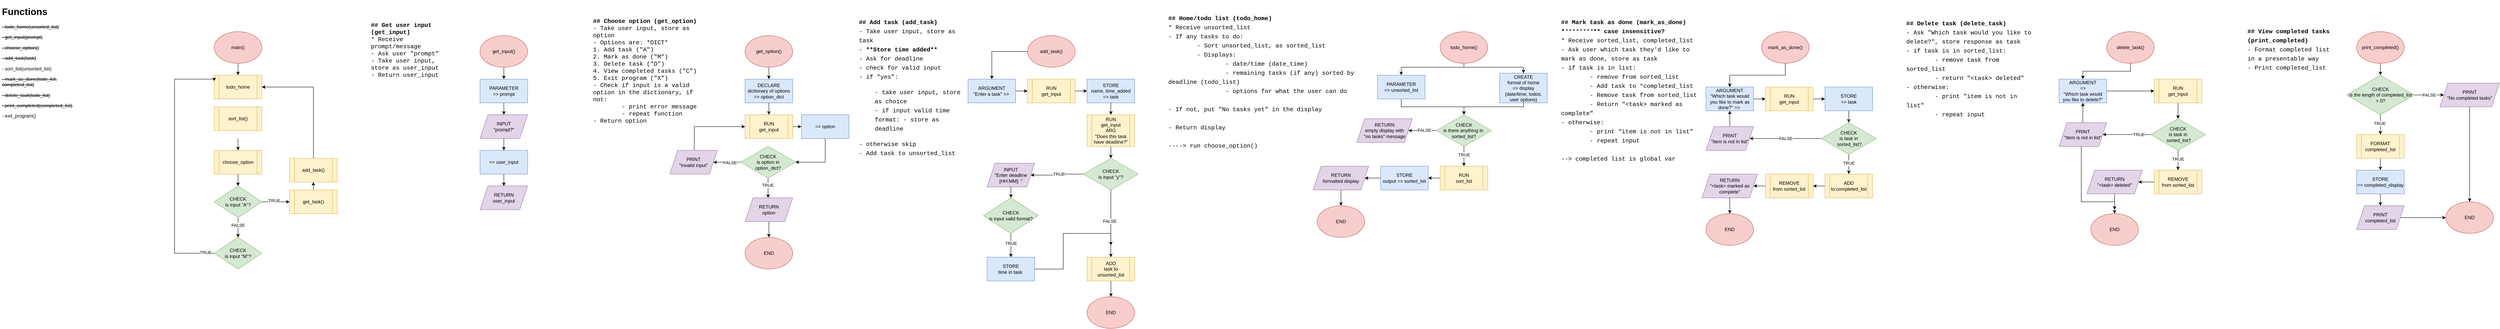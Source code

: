 <mxfile version="19.0.3" type="device"><diagram id="rKh5Dptz9xbxb2ssqwDk" name="Page-1"><mxGraphModel dx="1381" dy="926" grid="1" gridSize="10" guides="1" tooltips="1" connect="1" arrows="1" fold="1" page="1" pageScale="1" pageWidth="827" pageHeight="1169" math="0" shadow="0"><root><mxCell id="0"/><mxCell id="1" parent="0"/><mxCell id="ehe5Sm8vD9EuaE62V5g2-2" value="&lt;h1&gt;Functions&lt;/h1&gt;&lt;p&gt;&lt;strike&gt;- todo_home(unsorted_list)&lt;/strike&gt;&lt;/p&gt;&lt;p&gt;&lt;strike&gt;- get_input(prompt)&lt;/strike&gt;&lt;/p&gt;&lt;p&gt;&lt;strike&gt;- choose_option()&lt;/strike&gt;&lt;/p&gt;&lt;p&gt;&lt;strike&gt;- add_task(task)&lt;/strike&gt;&lt;/p&gt;&lt;p&gt;- sort_list(unsorted_list)&lt;/p&gt;&lt;p&gt;&lt;strike&gt;- mark_as_done(todo_list, completed_list)&lt;/strike&gt;&lt;/p&gt;&lt;p&gt;&lt;strike&gt;- delete_task(todo_list)&lt;/strike&gt;&lt;/p&gt;&lt;p&gt;&lt;strike&gt;- print_completed(completed_list)&lt;/strike&gt;&lt;/p&gt;&lt;p&gt;- exit_program()&lt;/p&gt;&lt;p&gt;&lt;br&gt;&lt;/p&gt;&lt;p&gt;&lt;br&gt;&lt;/p&gt;" style="text;html=1;strokeColor=none;fillColor=none;spacing=5;spacingTop=-20;whiteSpace=wrap;overflow=hidden;rounded=0;" vertex="1" parent="1"><mxGeometry x="190" y="30" width="210" height="370" as="geometry"/></mxCell><mxCell id="ehe5Sm8vD9EuaE62V5g2-5" style="edgeStyle=orthogonalEdgeStyle;rounded=0;orthogonalLoop=1;jettySize=auto;html=1;entryX=0.5;entryY=0;entryDx=0;entryDy=0;" edge="1" parent="1" source="ehe5Sm8vD9EuaE62V5g2-3" target="ehe5Sm8vD9EuaE62V5g2-12"><mxGeometry relative="1" as="geometry"><mxPoint x="790" y="250" as="targetPoint"/></mxGeometry></mxCell><mxCell id="ehe5Sm8vD9EuaE62V5g2-3" value="main()" style="ellipse;whiteSpace=wrap;html=1;fillColor=#f8cecc;strokeColor=#b85450;" vertex="1" parent="1"><mxGeometry x="730" y="100" width="120" height="80" as="geometry"/></mxCell><mxCell id="ehe5Sm8vD9EuaE62V5g2-11" style="edgeStyle=orthogonalEdgeStyle;rounded=0;orthogonalLoop=1;jettySize=auto;html=1;entryX=0.5;entryY=0;entryDx=0;entryDy=0;" edge="1" parent="1" source="ehe5Sm8vD9EuaE62V5g2-6" target="ehe5Sm8vD9EuaE62V5g2-7"><mxGeometry relative="1" as="geometry"/></mxCell><mxCell id="ehe5Sm8vD9EuaE62V5g2-6" value="choose_option" style="shape=process;whiteSpace=wrap;html=1;backgroundOutline=1;fillColor=#fff2cc;strokeColor=#d6b656;" vertex="1" parent="1"><mxGeometry x="730" y="400" width="120" height="60" as="geometry"/></mxCell><mxCell id="ehe5Sm8vD9EuaE62V5g2-16" value="" style="edgeStyle=orthogonalEdgeStyle;rounded=0;orthogonalLoop=1;jettySize=auto;html=1;" edge="1" parent="1" source="ehe5Sm8vD9EuaE62V5g2-7" target="ehe5Sm8vD9EuaE62V5g2-15"><mxGeometry relative="1" as="geometry"/></mxCell><mxCell id="ehe5Sm8vD9EuaE62V5g2-17" value="TRUE" style="edgeLabel;html=1;align=center;verticalAlign=middle;resizable=0;points=[];" vertex="1" connectable="0" parent="ehe5Sm8vD9EuaE62V5g2-16"><mxGeometry x="-0.129" y="3" relative="1" as="geometry"><mxPoint as="offset"/></mxGeometry></mxCell><mxCell id="ehe5Sm8vD9EuaE62V5g2-24" value="" style="edgeStyle=orthogonalEdgeStyle;rounded=0;orthogonalLoop=1;jettySize=auto;html=1;" edge="1" parent="1" source="ehe5Sm8vD9EuaE62V5g2-7" target="ehe5Sm8vD9EuaE62V5g2-23"><mxGeometry relative="1" as="geometry"/></mxCell><mxCell id="ehe5Sm8vD9EuaE62V5g2-25" value="FALSE" style="edgeLabel;html=1;align=center;verticalAlign=middle;resizable=0;points=[];" vertex="1" connectable="0" parent="ehe5Sm8vD9EuaE62V5g2-24"><mxGeometry x="-0.269" y="1" relative="1" as="geometry"><mxPoint x="-1" as="offset"/></mxGeometry></mxCell><mxCell id="ehe5Sm8vD9EuaE62V5g2-7" value="CHECK&lt;br&gt;is input &quot;A&quot;?" style="rhombus;whiteSpace=wrap;html=1;fillColor=#d5e8d4;strokeColor=#82b366;" vertex="1" parent="1"><mxGeometry x="730" y="490" width="120" height="80" as="geometry"/></mxCell><mxCell id="ehe5Sm8vD9EuaE62V5g2-13" style="edgeStyle=orthogonalEdgeStyle;rounded=0;orthogonalLoop=1;jettySize=auto;html=1;entryX=0.5;entryY=0;entryDx=0;entryDy=0;" edge="1" parent="1" target="ehe5Sm8vD9EuaE62V5g2-6"><mxGeometry relative="1" as="geometry"><mxPoint x="790" y="370" as="sourcePoint"/></mxGeometry></mxCell><mxCell id="ehe5Sm8vD9EuaE62V5g2-12" value="todo_home" style="shape=process;whiteSpace=wrap;html=1;backgroundOutline=1;fillColor=#fff2cc;strokeColor=#d6b656;" vertex="1" parent="1"><mxGeometry x="730" y="210" width="120" height="60" as="geometry"/></mxCell><mxCell id="ehe5Sm8vD9EuaE62V5g2-19" value="" style="edgeStyle=orthogonalEdgeStyle;rounded=0;orthogonalLoop=1;jettySize=auto;html=1;" edge="1" parent="1" source="ehe5Sm8vD9EuaE62V5g2-15" target="ehe5Sm8vD9EuaE62V5g2-18"><mxGeometry relative="1" as="geometry"/></mxCell><mxCell id="ehe5Sm8vD9EuaE62V5g2-15" value="get_task()" style="shape=process;whiteSpace=wrap;html=1;backgroundOutline=1;fillColor=#fff2cc;strokeColor=#d6b656;" vertex="1" parent="1"><mxGeometry x="920" y="500" width="120" height="60" as="geometry"/></mxCell><mxCell id="ehe5Sm8vD9EuaE62V5g2-21" value="" style="edgeStyle=orthogonalEdgeStyle;rounded=0;orthogonalLoop=1;jettySize=auto;html=1;entryX=1;entryY=0.5;entryDx=0;entryDy=0;" edge="1" parent="1" source="ehe5Sm8vD9EuaE62V5g2-18" target="ehe5Sm8vD9EuaE62V5g2-12"><mxGeometry relative="1" as="geometry"><mxPoint x="980" y="400" as="targetPoint"/><Array as="points"><mxPoint x="980" y="240"/></Array></mxGeometry></mxCell><mxCell id="ehe5Sm8vD9EuaE62V5g2-18" value="add_task()" style="shape=process;whiteSpace=wrap;html=1;backgroundOutline=1;fillColor=#fff2cc;strokeColor=#d6b656;" vertex="1" parent="1"><mxGeometry x="920" y="420" width="120" height="60" as="geometry"/></mxCell><mxCell id="ehe5Sm8vD9EuaE62V5g2-20" value="sort_list()" style="shape=process;whiteSpace=wrap;html=1;backgroundOutline=1;fillColor=#fff2cc;strokeColor=#d6b656;" vertex="1" parent="1"><mxGeometry x="730" y="290" width="120" height="60" as="geometry"/></mxCell><mxCell id="ehe5Sm8vD9EuaE62V5g2-26" style="edgeStyle=orthogonalEdgeStyle;rounded=0;orthogonalLoop=1;jettySize=auto;html=1;entryX=0;entryY=0.25;entryDx=0;entryDy=0;" edge="1" parent="1" source="ehe5Sm8vD9EuaE62V5g2-23" target="ehe5Sm8vD9EuaE62V5g2-12"><mxGeometry relative="1" as="geometry"><mxPoint x="1040" y="370" as="targetPoint"/><Array as="points"><mxPoint x="630" y="660"/><mxPoint x="630" y="220"/><mxPoint x="730" y="220"/></Array></mxGeometry></mxCell><mxCell id="ehe5Sm8vD9EuaE62V5g2-27" value="TRUE" style="edgeLabel;html=1;align=center;verticalAlign=middle;resizable=0;points=[];" vertex="1" connectable="0" parent="ehe5Sm8vD9EuaE62V5g2-26"><mxGeometry x="-0.91" y="-1" relative="1" as="geometry"><mxPoint x="7" y="-1" as="offset"/></mxGeometry></mxCell><mxCell id="ehe5Sm8vD9EuaE62V5g2-23" value="CHECK&lt;br&gt;is input &quot;M&quot;?" style="rhombus;whiteSpace=wrap;html=1;fillColor=#d5e8d4;strokeColor=#82b366;" vertex="1" parent="1"><mxGeometry x="730" y="620" width="120" height="80" as="geometry"/></mxCell><mxCell id="ehe5Sm8vD9EuaE62V5g2-34" value="" style="edgeStyle=orthogonalEdgeStyle;rounded=0;orthogonalLoop=1;jettySize=auto;html=1;fontColor=#000000;" edge="1" parent="1" source="ehe5Sm8vD9EuaE62V5g2-28" target="ehe5Sm8vD9EuaE62V5g2-33"><mxGeometry relative="1" as="geometry"/></mxCell><mxCell id="ehe5Sm8vD9EuaE62V5g2-28" value="get_input()" style="ellipse;whiteSpace=wrap;html=1;fillColor=#f8cecc;strokeColor=#b85450;" vertex="1" parent="1"><mxGeometry x="1400" y="110" width="120" height="80" as="geometry"/></mxCell><mxCell id="ehe5Sm8vD9EuaE62V5g2-29" value="&lt;h1&gt;&lt;div style=&quot;font-family: Menlo, Monaco, &amp;quot;Courier New&amp;quot;, monospace; font-size: 15px; font-weight: 400;&quot;&gt;&lt;span style=&quot;font-weight: bold;&quot;&gt;## Get user input (get_input)&lt;/span&gt;&lt;/div&gt;&lt;div style=&quot;font-family: Menlo, Monaco, &amp;quot;Courier New&amp;quot;, monospace; font-size: 15px; font-weight: 400;&quot;&gt;*&amp;nbsp;Receive prompt/message&lt;/div&gt;&lt;div style=&quot;font-family: Menlo, Monaco, &amp;quot;Courier New&amp;quot;, monospace; font-size: 15px; font-weight: 400;&quot;&gt;-&amp;nbsp;Ask user &quot;prompt&quot;&lt;/div&gt;&lt;div style=&quot;font-family: Menlo, Monaco, &amp;quot;Courier New&amp;quot;, monospace; font-size: 15px; font-weight: 400;&quot;&gt;-&amp;nbsp;Take user input, store as user_input&lt;/div&gt;&lt;div style=&quot;font-family: Menlo, Monaco, &amp;quot;Courier New&amp;quot;, monospace; font-size: 15px; font-weight: 400;&quot;&gt;-&amp;nbsp;Return user_input&lt;/div&gt;&lt;/h1&gt;" style="text;html=1;strokeColor=none;fillColor=none;spacing=5;spacingTop=-20;whiteSpace=wrap;overflow=hidden;rounded=0;" vertex="1" parent="1"><mxGeometry x="1120" y="70" width="200" height="160" as="geometry"/></mxCell><mxCell id="ehe5Sm8vD9EuaE62V5g2-36" value="" style="edgeStyle=orthogonalEdgeStyle;rounded=0;orthogonalLoop=1;jettySize=auto;html=1;fontColor=#000000;" edge="1" parent="1" source="ehe5Sm8vD9EuaE62V5g2-33" target="ehe5Sm8vD9EuaE62V5g2-35"><mxGeometry relative="1" as="geometry"/></mxCell><mxCell id="ehe5Sm8vD9EuaE62V5g2-33" value="PARAMETER&lt;br&gt;=&amp;gt; prompt" style="whiteSpace=wrap;html=1;fillColor=#dae8fc;strokeColor=#6c8ebf;" vertex="1" parent="1"><mxGeometry x="1400" y="220" width="120" height="60" as="geometry"/></mxCell><mxCell id="ehe5Sm8vD9EuaE62V5g2-38" value="" style="edgeStyle=orthogonalEdgeStyle;rounded=0;orthogonalLoop=1;jettySize=auto;html=1;fontColor=#000000;" edge="1" parent="1" source="ehe5Sm8vD9EuaE62V5g2-35" target="ehe5Sm8vD9EuaE62V5g2-37"><mxGeometry relative="1" as="geometry"/></mxCell><mxCell id="ehe5Sm8vD9EuaE62V5g2-35" value="INPUT&lt;br&gt;&quot;prompt?&quot;" style="shape=parallelogram;perimeter=parallelogramPerimeter;whiteSpace=wrap;html=1;fixedSize=1;fillColor=#e1d5e7;strokeColor=#9673a6;" vertex="1" parent="1"><mxGeometry x="1400" y="310" width="120" height="60" as="geometry"/></mxCell><mxCell id="ehe5Sm8vD9EuaE62V5g2-40" style="edgeStyle=orthogonalEdgeStyle;rounded=0;orthogonalLoop=1;jettySize=auto;html=1;fontColor=#000000;" edge="1" parent="1" source="ehe5Sm8vD9EuaE62V5g2-37" target="ehe5Sm8vD9EuaE62V5g2-39"><mxGeometry relative="1" as="geometry"/></mxCell><mxCell id="ehe5Sm8vD9EuaE62V5g2-37" value="=&amp;gt; user_input" style="rounded=0;whiteSpace=wrap;html=1;fillColor=#dae8fc;strokeColor=#6c8ebf;" vertex="1" parent="1"><mxGeometry x="1400" y="400" width="120" height="60" as="geometry"/></mxCell><mxCell id="ehe5Sm8vD9EuaE62V5g2-39" value="RETURN&lt;br&gt;user_input" style="shape=parallelogram;perimeter=parallelogramPerimeter;whiteSpace=wrap;html=1;fixedSize=1;fillColor=#e1d5e7;strokeColor=#9673a6;" vertex="1" parent="1"><mxGeometry x="1400" y="490" width="120" height="60" as="geometry"/></mxCell><mxCell id="ehe5Sm8vD9EuaE62V5g2-45" style="edgeStyle=orthogonalEdgeStyle;rounded=0;orthogonalLoop=1;jettySize=auto;html=1;entryX=0.5;entryY=0;entryDx=0;entryDy=0;fontColor=#000000;" edge="1" parent="1" target="ehe5Sm8vD9EuaE62V5g2-44"><mxGeometry relative="1" as="geometry"><mxPoint x="2128" y="280" as="sourcePoint"/></mxGeometry></mxCell><mxCell id="ehe5Sm8vD9EuaE62V5g2-68" style="edgeStyle=orthogonalEdgeStyle;rounded=0;orthogonalLoop=1;jettySize=auto;html=1;exitX=0.5;exitY=1;exitDx=0;exitDy=0;fontColor=#000000;" edge="1" parent="1" source="ehe5Sm8vD9EuaE62V5g2-41" target="ehe5Sm8vD9EuaE62V5g2-58"><mxGeometry relative="1" as="geometry"/></mxCell><mxCell id="ehe5Sm8vD9EuaE62V5g2-41" value="get_option()" style="ellipse;whiteSpace=wrap;html=1;fillColor=#f8cecc;strokeColor=#b85450;" vertex="1" parent="1"><mxGeometry x="2068" y="110" width="120" height="80" as="geometry"/></mxCell><mxCell id="ehe5Sm8vD9EuaE62V5g2-42" value="&lt;h1&gt;&lt;div style=&quot;font-family: Menlo, Monaco, &amp;quot;Courier New&amp;quot;, monospace; font-size: 15px; font-weight: 400;&quot;&gt;&lt;div style=&quot;&quot;&gt;&lt;span style=&quot;font-weight: bold;&quot;&gt;## Choose option (get_option)&lt;/span&gt;&lt;/div&gt;&lt;div style=&quot;&quot;&gt;-&amp;nbsp;Take user input, store as option&lt;/div&gt;&lt;div style=&quot;&quot;&gt;-&amp;nbsp;Options are: *DICT*&lt;/div&gt;&lt;div style=&quot;&quot;&gt;1.&amp;nbsp;Add task (&quot;A&quot;)&lt;/div&gt;&lt;div style=&quot;&quot;&gt;2.&amp;nbsp;Mark as done (&quot;M&quot;)&lt;/div&gt;&lt;div style=&quot;&quot;&gt;3.&amp;nbsp;Delete task (&quot;D&quot;)&lt;/div&gt;&lt;div style=&quot;&quot;&gt;4.&amp;nbsp;View completed tasks (&quot;C&quot;)&lt;/div&gt;&lt;div style=&quot;&quot;&gt;5.&amp;nbsp;Exit program (&quot;X&quot;)&lt;/div&gt;&lt;div style=&quot;&quot;&gt;-&amp;nbsp;Check if input is a&lt;span style=&quot;background-color: initial;&quot;&gt;&amp;nbsp;valid option in the dictionary, if not:&lt;/span&gt;&lt;/div&gt;&lt;div style=&quot;&quot;&gt;&lt;span style=&quot;white-space: pre;&quot;&gt;&#9;&lt;/span&gt;- print error message&lt;br&gt;&lt;/div&gt;&lt;div style=&quot;&quot;&gt;&lt;span style=&quot;white-space: pre;&quot;&gt;&#9;&lt;/span&gt;- repeat function&lt;br&gt;&lt;/div&gt;&lt;div style=&quot;&quot;&gt;-&amp;nbsp;Return option&lt;/div&gt;&lt;/div&gt;&lt;/h1&gt;" style="text;html=1;strokeColor=none;fillColor=none;spacing=5;spacingTop=-20;whiteSpace=wrap;overflow=hidden;rounded=0;" vertex="1" parent="1"><mxGeometry x="1680" y="60" width="270" height="360" as="geometry"/></mxCell><mxCell id="ehe5Sm8vD9EuaE62V5g2-57" style="edgeStyle=orthogonalEdgeStyle;rounded=0;orthogonalLoop=1;jettySize=auto;html=1;fontColor=#000000;" edge="1" parent="1" source="ehe5Sm8vD9EuaE62V5g2-44" target="ehe5Sm8vD9EuaE62V5g2-56"><mxGeometry relative="1" as="geometry"/></mxCell><mxCell id="ehe5Sm8vD9EuaE62V5g2-44" value="RUN&lt;br&gt;get_input" style="shape=process;whiteSpace=wrap;html=1;backgroundOutline=1;fillColor=#fff2cc;strokeColor=#d6b656;" vertex="1" parent="1"><mxGeometry x="2068" y="310" width="120" height="60" as="geometry"/></mxCell><mxCell id="ehe5Sm8vD9EuaE62V5g2-189" style="edgeStyle=orthogonalEdgeStyle;rounded=0;orthogonalLoop=1;jettySize=auto;html=1;entryX=0.5;entryY=0;entryDx=0;entryDy=0;fontColor=#000000;" edge="1" parent="1" source="ehe5Sm8vD9EuaE62V5g2-50" target="ehe5Sm8vD9EuaE62V5g2-188"><mxGeometry relative="1" as="geometry"><Array as="points"/></mxGeometry></mxCell><mxCell id="ehe5Sm8vD9EuaE62V5g2-50" value="RETURN&lt;br&gt;option" style="shape=parallelogram;perimeter=parallelogramPerimeter;whiteSpace=wrap;html=1;fixedSize=1;fillColor=#e1d5e7;strokeColor=#9673a6;" vertex="1" parent="1"><mxGeometry x="2068" y="520" width="120" height="60" as="geometry"/></mxCell><mxCell id="ehe5Sm8vD9EuaE62V5g2-60" style="edgeStyle=orthogonalEdgeStyle;rounded=0;orthogonalLoop=1;jettySize=auto;html=1;fontColor=#000000;" edge="1" parent="1" source="ehe5Sm8vD9EuaE62V5g2-56" target="ehe5Sm8vD9EuaE62V5g2-59"><mxGeometry relative="1" as="geometry"><Array as="points"><mxPoint x="2270" y="430"/><mxPoint x="2128" y="430"/></Array></mxGeometry></mxCell><mxCell id="ehe5Sm8vD9EuaE62V5g2-56" value="=&amp;gt; option" style="rounded=0;whiteSpace=wrap;html=1;fillColor=#dae8fc;strokeColor=#6c8ebf;" vertex="1" parent="1"><mxGeometry x="2210" y="310" width="120" height="60" as="geometry"/></mxCell><mxCell id="ehe5Sm8vD9EuaE62V5g2-58" value="DECLARE&lt;br&gt;dictionary of options&lt;br&gt;=&amp;gt; option_dict" style="rounded=0;whiteSpace=wrap;html=1;fillColor=#dae8fc;strokeColor=#6c8ebf;" vertex="1" parent="1"><mxGeometry x="2068" y="220" width="120" height="60" as="geometry"/></mxCell><mxCell id="ehe5Sm8vD9EuaE62V5g2-61" style="edgeStyle=orthogonalEdgeStyle;rounded=0;orthogonalLoop=1;jettySize=auto;html=1;entryX=0.5;entryY=0;entryDx=0;entryDy=0;fontColor=#000000;" edge="1" parent="1"><mxGeometry relative="1" as="geometry"><mxPoint x="2126" y="460" as="sourcePoint"/><mxPoint x="2126.0" y="520" as="targetPoint"/></mxGeometry></mxCell><mxCell id="ehe5Sm8vD9EuaE62V5g2-62" value="TRUE" style="edgeLabel;html=1;align=center;verticalAlign=middle;resizable=0;points=[];fontColor=#000000;" vertex="1" connectable="0" parent="ehe5Sm8vD9EuaE62V5g2-61"><mxGeometry x="-0.073" y="-1" relative="1" as="geometry"><mxPoint as="offset"/></mxGeometry></mxCell><mxCell id="ehe5Sm8vD9EuaE62V5g2-64" value="" style="edgeStyle=orthogonalEdgeStyle;rounded=0;orthogonalLoop=1;jettySize=auto;html=1;fontColor=#000000;" edge="1" parent="1" source="ehe5Sm8vD9EuaE62V5g2-59" target="ehe5Sm8vD9EuaE62V5g2-63"><mxGeometry relative="1" as="geometry"/></mxCell><mxCell id="ehe5Sm8vD9EuaE62V5g2-65" value="FALSE" style="edgeLabel;html=1;align=center;verticalAlign=middle;resizable=0;points=[];fontColor=#000000;" vertex="1" connectable="0" parent="ehe5Sm8vD9EuaE62V5g2-64"><mxGeometry x="-0.211" y="1" relative="1" as="geometry"><mxPoint as="offset"/></mxGeometry></mxCell><mxCell id="ehe5Sm8vD9EuaE62V5g2-59" value="CHECK&lt;br&gt;is option in &lt;br&gt;option_dict?" style="rhombus;whiteSpace=wrap;html=1;fillColor=#d5e8d4;strokeColor=#82b366;" vertex="1" parent="1"><mxGeometry x="2057" y="390" width="138" height="80" as="geometry"/></mxCell><mxCell id="ehe5Sm8vD9EuaE62V5g2-66" style="edgeStyle=orthogonalEdgeStyle;rounded=0;orthogonalLoop=1;jettySize=auto;html=1;entryX=0;entryY=0.5;entryDx=0;entryDy=0;fontColor=#000000;" edge="1" parent="1" source="ehe5Sm8vD9EuaE62V5g2-63" target="ehe5Sm8vD9EuaE62V5g2-44"><mxGeometry relative="1" as="geometry"><Array as="points"><mxPoint x="1940" y="340"/></Array></mxGeometry></mxCell><mxCell id="ehe5Sm8vD9EuaE62V5g2-63" value="PRINT&lt;br&gt;&quot;Invalid input&quot;" style="shape=parallelogram;perimeter=parallelogramPerimeter;whiteSpace=wrap;html=1;fixedSize=1;fillColor=#e1d5e7;strokeColor=#9673a6;" vertex="1" parent="1"><mxGeometry x="1878" y="400" width="120" height="60" as="geometry"/></mxCell><mxCell id="ehe5Sm8vD9EuaE62V5g2-73" value="" style="edgeStyle=orthogonalEdgeStyle;rounded=0;orthogonalLoop=1;jettySize=auto;html=1;fontColor=#000000;entryX=0.5;entryY=0;entryDx=0;entryDy=0;" edge="1" parent="1" source="ehe5Sm8vD9EuaE62V5g2-69" target="ehe5Sm8vD9EuaE62V5g2-152"><mxGeometry relative="1" as="geometry"><mxPoint x="2840.0" y="220" as="targetPoint"/></mxGeometry></mxCell><mxCell id="ehe5Sm8vD9EuaE62V5g2-69" value="add_task()" style="ellipse;whiteSpace=wrap;html=1;fillColor=#f8cecc;strokeColor=#b85450;" vertex="1" parent="1"><mxGeometry x="2780" y="110" width="120" height="80" as="geometry"/></mxCell><mxCell id="ehe5Sm8vD9EuaE62V5g2-70" value="&lt;h1&gt;&lt;div style=&quot;font-family: Menlo, Monaco, &amp;quot;Courier New&amp;quot;, monospace; font-size: 15px; font-weight: 400;&quot;&gt;&lt;div style=&quot;&quot;&gt;&lt;div style=&quot;line-height: 23px;&quot;&gt;&lt;div style=&quot;&quot;&gt;&lt;span style=&quot;font-weight: bold; background-color: rgb(255, 255, 255);&quot;&gt;## Add task (add_task)&lt;/span&gt;&lt;/div&gt;&lt;div style=&quot;&quot;&gt;&lt;span style=&quot;background-color: rgb(255, 255, 255);&quot;&gt;- Take user input, store as task&lt;/span&gt;&lt;/div&gt;&lt;div style=&quot;&quot;&gt;&lt;span style=&quot;background-color: rgb(255, 255, 255);&quot;&gt;    - &lt;span style=&quot;font-weight: bold;&quot;&gt;**Store time added**&lt;/span&gt;&lt;/span&gt;&lt;/div&gt;&lt;div style=&quot;&quot;&gt;&lt;span style=&quot;background-color: rgb(255, 255, 255);&quot;&gt;- Ask for deadline&lt;/span&gt;&lt;/div&gt;&lt;div style=&quot;&quot;&gt;&lt;span style=&quot;background-color: rgb(255, 255, 255);&quot;&gt;    - check for valid input&lt;/span&gt;&lt;/div&gt;&lt;div style=&quot;&quot;&gt;&lt;span style=&quot;background-color: rgb(255, 255, 255);&quot;&gt;    - if &quot;yes&quot;:&lt;/span&gt;&lt;/div&gt;&lt;/div&gt;&lt;/div&gt;&lt;/div&gt;&lt;/h1&gt;&lt;blockquote style=&quot;margin: 0 0 0 40px; border: none; padding: 0px;&quot;&gt;&lt;h1&gt;&lt;div style=&quot;font-family: Menlo, Monaco, &amp;quot;Courier New&amp;quot;, monospace; font-size: 15px; font-weight: 400;&quot;&gt;&lt;div style=&quot;&quot;&gt;&lt;div style=&quot;line-height: 23px;&quot;&gt;&lt;div style=&quot;&quot;&gt;&lt;span style=&quot;background-color: rgb(255, 255, 255);&quot;&gt;        - take user input, store as choice&lt;/span&gt;&lt;/div&gt;&lt;div style=&quot;&quot;&gt;&lt;span style=&quot;background-color: rgb(255, 255, 255);&quot;&gt;- if input valid time format:&lt;/span&gt;&lt;span style=&quot;white-space: pre;&quot;&gt;&#9;&lt;/span&gt;&lt;span style=&quot;background-color: rgb(255, 255, 255);&quot;&gt;- store as deadline&lt;/span&gt;&lt;/div&gt;&lt;/div&gt;&lt;/div&gt;&lt;/div&gt;&lt;/h1&gt;&lt;/blockquote&gt;&lt;h1&gt;&lt;div style=&quot;font-family: Menlo, Monaco, &amp;quot;Courier New&amp;quot;, monospace; font-size: 15px; font-weight: 400;&quot;&gt;&lt;div style=&quot;&quot;&gt;&lt;div style=&quot;line-height: 23px;&quot;&gt;&lt;div style=&quot;&quot;&gt;&lt;span style=&quot;background-color: rgb(255, 255, 255);&quot;&gt;    - otherwise skip&lt;/span&gt;&lt;/div&gt;&lt;div style=&quot;&quot;&gt;&lt;span style=&quot;background-color: rgb(255, 255, 255);&quot;&gt;- Add task to unsorted_list&lt;/span&gt;&lt;/div&gt;&lt;/div&gt;&lt;/div&gt;&lt;/div&gt;&lt;/h1&gt;" style="text;html=1;strokeColor=none;fillColor=none;spacing=5;spacingTop=-20;whiteSpace=wrap;overflow=hidden;rounded=0;" vertex="1" parent="1"><mxGeometry x="2350" y="60" width="280" height="360" as="geometry"/></mxCell><mxCell id="ehe5Sm8vD9EuaE62V5g2-76" style="edgeStyle=orthogonalEdgeStyle;rounded=0;orthogonalLoop=1;jettySize=auto;html=1;fontColor=#000000;" edge="1" parent="1" source="ehe5Sm8vD9EuaE62V5g2-71" target="ehe5Sm8vD9EuaE62V5g2-75"><mxGeometry relative="1" as="geometry"/></mxCell><mxCell id="ehe5Sm8vD9EuaE62V5g2-71" value="RUN&lt;br&gt;get_input" style="shape=process;whiteSpace=wrap;html=1;backgroundOutline=1;fillColor=#fff2cc;strokeColor=#d6b656;" vertex="1" parent="1"><mxGeometry x="2780" y="220" width="120" height="60" as="geometry"/></mxCell><mxCell id="ehe5Sm8vD9EuaE62V5g2-79" style="edgeStyle=orthogonalEdgeStyle;rounded=0;orthogonalLoop=1;jettySize=auto;html=1;entryX=0.5;entryY=0;entryDx=0;entryDy=0;fontColor=#000000;" edge="1" parent="1" source="ehe5Sm8vD9EuaE62V5g2-75"><mxGeometry relative="1" as="geometry"><mxPoint x="2990" y="310" as="targetPoint"/></mxGeometry></mxCell><mxCell id="ehe5Sm8vD9EuaE62V5g2-75" value="STORE&lt;br&gt;name, time_added&lt;br&gt;=&amp;gt; task" style="rounded=0;whiteSpace=wrap;html=1;fillColor=#dae8fc;strokeColor=#6c8ebf;" vertex="1" parent="1"><mxGeometry x="2930" y="220" width="120" height="60" as="geometry"/></mxCell><mxCell id="ehe5Sm8vD9EuaE62V5g2-84" value="" style="edgeStyle=orthogonalEdgeStyle;rounded=0;orthogonalLoop=1;jettySize=auto;html=1;fontColor=#000000;" edge="1" parent="1" source="ehe5Sm8vD9EuaE62V5g2-80" target="ehe5Sm8vD9EuaE62V5g2-83"><mxGeometry relative="1" as="geometry"/></mxCell><mxCell id="ehe5Sm8vD9EuaE62V5g2-80" value="RUN&lt;br&gt;get_input&lt;br&gt;ARG&lt;br&gt;&quot;Does this task have deadline?&quot;" style="shape=process;whiteSpace=wrap;html=1;backgroundOutline=1;fillColor=#fff2cc;strokeColor=#d6b656;" vertex="1" parent="1"><mxGeometry x="2930" y="310" width="120" height="80" as="geometry"/></mxCell><mxCell id="ehe5Sm8vD9EuaE62V5g2-86" value="" style="edgeStyle=orthogonalEdgeStyle;rounded=0;orthogonalLoop=1;jettySize=auto;html=1;fontColor=#000000;entryX=1;entryY=0.5;entryDx=0;entryDy=0;" edge="1" parent="1" source="ehe5Sm8vD9EuaE62V5g2-83" target="ehe5Sm8vD9EuaE62V5g2-88"><mxGeometry relative="1" as="geometry"><mxPoint x="2832" y="460" as="targetPoint"/><Array as="points"/></mxGeometry></mxCell><mxCell id="ehe5Sm8vD9EuaE62V5g2-87" value="TRUE" style="edgeLabel;html=1;align=center;verticalAlign=middle;resizable=0;points=[];fontColor=#000000;" vertex="1" connectable="0" parent="ehe5Sm8vD9EuaE62V5g2-86"><mxGeometry x="-0.037" y="-2" relative="1" as="geometry"><mxPoint y="-1" as="offset"/></mxGeometry></mxCell><mxCell id="ehe5Sm8vD9EuaE62V5g2-95" style="edgeStyle=orthogonalEdgeStyle;rounded=0;orthogonalLoop=1;jettySize=auto;html=1;entryX=0.5;entryY=0;entryDx=0;entryDy=0;fontColor=#000000;" edge="1" parent="1" source="ehe5Sm8vD9EuaE62V5g2-83" target="ehe5Sm8vD9EuaE62V5g2-94"><mxGeometry relative="1" as="geometry"/></mxCell><mxCell id="ehe5Sm8vD9EuaE62V5g2-96" value="FALSE" style="edgeLabel;html=1;align=center;verticalAlign=middle;resizable=0;points=[];fontColor=#000000;" vertex="1" connectable="0" parent="ehe5Sm8vD9EuaE62V5g2-95"><mxGeometry x="-0.062" y="-3" relative="1" as="geometry"><mxPoint y="-1" as="offset"/></mxGeometry></mxCell><mxCell id="ehe5Sm8vD9EuaE62V5g2-83" value="CHECK&lt;br&gt;is input &quot;y&quot;?" style="rhombus;whiteSpace=wrap;html=1;fillColor=#d5e8d4;strokeColor=#82b366;" vertex="1" parent="1"><mxGeometry x="2921" y="420" width="138" height="80" as="geometry"/></mxCell><mxCell id="ehe5Sm8vD9EuaE62V5g2-90" style="edgeStyle=orthogonalEdgeStyle;rounded=0;orthogonalLoop=1;jettySize=auto;html=1;fontColor=#000000;" edge="1" parent="1" source="ehe5Sm8vD9EuaE62V5g2-88" target="ehe5Sm8vD9EuaE62V5g2-89"><mxGeometry relative="1" as="geometry"/></mxCell><mxCell id="ehe5Sm8vD9EuaE62V5g2-88" value="INPUT&lt;br&gt;&quot;Enter deadline [HH:MM]: &quot;" style="shape=parallelogram;perimeter=parallelogramPerimeter;whiteSpace=wrap;html=1;fixedSize=1;fillColor=#e1d5e7;strokeColor=#9673a6;" vertex="1" parent="1"><mxGeometry x="2678" y="432.5" width="120" height="60" as="geometry"/></mxCell><mxCell id="ehe5Sm8vD9EuaE62V5g2-92" value="" style="edgeStyle=orthogonalEdgeStyle;rounded=0;orthogonalLoop=1;jettySize=auto;html=1;fontColor=#000000;" edge="1" parent="1" source="ehe5Sm8vD9EuaE62V5g2-89" target="ehe5Sm8vD9EuaE62V5g2-91"><mxGeometry relative="1" as="geometry"/></mxCell><mxCell id="ehe5Sm8vD9EuaE62V5g2-93" value="TRUE" style="edgeLabel;html=1;align=center;verticalAlign=middle;resizable=0;points=[];fontColor=#000000;" vertex="1" connectable="0" parent="ehe5Sm8vD9EuaE62V5g2-92"><mxGeometry x="-0.146" y="4" relative="1" as="geometry"><mxPoint x="-4" y="-1" as="offset"/></mxGeometry></mxCell><mxCell id="ehe5Sm8vD9EuaE62V5g2-89" value="CHECK&lt;br&gt;is input valid format?" style="rhombus;whiteSpace=wrap;html=1;fillColor=#d5e8d4;strokeColor=#82b366;" vertex="1" parent="1"><mxGeometry x="2669" y="520" width="138" height="90" as="geometry"/></mxCell><mxCell id="ehe5Sm8vD9EuaE62V5g2-97" style="edgeStyle=orthogonalEdgeStyle;rounded=0;orthogonalLoop=1;jettySize=auto;html=1;fontColor=#000000;" edge="1" parent="1" source="ehe5Sm8vD9EuaE62V5g2-91"><mxGeometry relative="1" as="geometry"><mxPoint x="2990" y="640" as="targetPoint"/><Array as="points"><mxPoint x="2870" y="700"/><mxPoint x="2870" y="610"/><mxPoint x="2990" y="610"/></Array></mxGeometry></mxCell><mxCell id="ehe5Sm8vD9EuaE62V5g2-91" value="STORE&lt;br&gt;time in task&amp;nbsp;" style="whiteSpace=wrap;html=1;fillColor=#dae8fc;strokeColor=#6c8ebf;" vertex="1" parent="1"><mxGeometry x="2678" y="670" width="120" height="60" as="geometry"/></mxCell><mxCell id="ehe5Sm8vD9EuaE62V5g2-94" value="ADD&lt;br&gt;task to unsorted_list" style="shape=process;whiteSpace=wrap;html=1;backgroundOutline=1;fillColor=#fff2cc;strokeColor=#d6b656;" vertex="1" parent="1"><mxGeometry x="2930" y="670" width="120" height="60" as="geometry"/></mxCell><mxCell id="ehe5Sm8vD9EuaE62V5g2-101" style="edgeStyle=orthogonalEdgeStyle;rounded=0;orthogonalLoop=1;jettySize=auto;html=1;entryX=0.5;entryY=0;entryDx=0;entryDy=0;fontColor=#000000;" edge="1" parent="1" source="ehe5Sm8vD9EuaE62V5g2-98" target="ehe5Sm8vD9EuaE62V5g2-100"><mxGeometry relative="1" as="geometry"><Array as="points"><mxPoint x="3880" y="190"/><mxPoint x="3722" y="190"/></Array></mxGeometry></mxCell><mxCell id="ehe5Sm8vD9EuaE62V5g2-127" style="edgeStyle=orthogonalEdgeStyle;rounded=0;orthogonalLoop=1;jettySize=auto;html=1;fontColor=#000000;entryX=0.5;entryY=0;entryDx=0;entryDy=0;entryPerimeter=0;" edge="1" parent="1" source="ehe5Sm8vD9EuaE62V5g2-98" target="ehe5Sm8vD9EuaE62V5g2-116"><mxGeometry relative="1" as="geometry"><Array as="points"><mxPoint x="3880" y="190"/><mxPoint x="4030" y="190"/></Array></mxGeometry></mxCell><mxCell id="ehe5Sm8vD9EuaE62V5g2-98" value="todo_home()" style="ellipse;whiteSpace=wrap;html=1;fillColor=#f8cecc;strokeColor=#b85450;" vertex="1" parent="1"><mxGeometry x="3820" y="100" width="120" height="80" as="geometry"/></mxCell><mxCell id="ehe5Sm8vD9EuaE62V5g2-99" value="&lt;h1&gt;&lt;div style=&quot;font-family: Menlo, Monaco, &amp;quot;Courier New&amp;quot;, monospace; font-size: 15px; font-weight: 400;&quot;&gt;&lt;div style=&quot;&quot;&gt;&lt;div style=&quot;line-height: 23px;&quot;&gt;&lt;div style=&quot;&quot;&gt;&lt;div style=&quot;line-height: 23px;&quot;&gt;&lt;div style=&quot;&quot;&gt;&lt;span style=&quot;font-weight: bold; background-color: rgb(255, 255, 255);&quot;&gt;## Home/todo list (todo_home)&lt;/span&gt;&lt;/div&gt;&lt;div style=&quot;&quot;&gt;&lt;span style=&quot;background-color: rgb(255, 255, 255);&quot;&gt;* Receive unsorted_list&lt;/span&gt;&lt;/div&gt;&lt;div style=&quot;&quot;&gt;&lt;span style=&quot;background-color: rgb(255, 255, 255);&quot;&gt;- If any tasks to do:&lt;/span&gt;&lt;/div&gt;&lt;div style=&quot;&quot;&gt;&lt;span style=&quot;background-color: rgb(255, 255, 255);&quot;&gt;&lt;span style=&quot;white-space: pre;&quot;&gt;&#9;&lt;/span&gt;- Sort unsorted_list, as sorted_list&lt;/span&gt;&lt;/div&gt;&lt;div style=&quot;&quot;&gt;&lt;span style=&quot;background-color: rgb(255, 255, 255);&quot;&gt;&lt;span style=&quot;white-space: pre;&quot;&gt;&#9;&lt;/span&gt;- Displays:&lt;/span&gt;&lt;/div&gt;&lt;div style=&quot;&quot;&gt;&lt;span style=&quot;background-color: rgb(255, 255, 255);&quot;&gt;&lt;span style=&quot;white-space: pre;&quot;&gt;&#9;&lt;span style=&quot;white-space: pre;&quot;&gt;&#9;&lt;/span&gt;&lt;/span&gt;- date/time (date_time)&lt;/span&gt;&lt;/div&gt;&lt;div style=&quot;&quot;&gt;&lt;span style=&quot;background-color: rgb(255, 255, 255);&quot;&gt;&lt;span style=&quot;white-space: pre;&quot;&gt;&#9;&lt;span style=&quot;white-space: pre;&quot;&gt;&#9;&lt;/span&gt;&lt;/span&gt;- remaining tasks (if any) sorted by deadline (todo_list)&lt;/span&gt;&lt;/div&gt;&lt;div style=&quot;&quot;&gt;&lt;span style=&quot;background-color: rgb(255, 255, 255);&quot;&gt;&lt;span style=&quot;white-space: pre;&quot;&gt;&#9;&lt;span style=&quot;white-space: pre;&quot;&gt;&#9;&lt;/span&gt;&lt;/span&gt;- options for what the user can do&lt;/span&gt;&lt;/div&gt;&lt;div style=&quot;&quot;&gt;&lt;span style=&quot;background-color: rgb(255, 255, 255);&quot;&gt;&lt;br&gt;&lt;/span&gt;&lt;/div&gt;&lt;div style=&quot;&quot;&gt;&lt;span style=&quot;background-color: rgb(255, 255, 255);&quot;&gt;- If not, put &quot;No tasks yet&quot; in the display&lt;/span&gt;&lt;/div&gt;&lt;div style=&quot;&quot;&gt;&lt;span style=&quot;background-color: rgb(255, 255, 255);&quot;&gt;&lt;br&gt;&lt;/span&gt;&lt;/div&gt;&lt;div style=&quot;&quot;&gt;&lt;span style=&quot;background-color: rgb(255, 255, 255);&quot;&gt;- Return display&lt;/span&gt;&lt;/div&gt;&lt;div style=&quot;&quot;&gt;&lt;span style=&quot;background-color: rgb(255, 255, 255);&quot;&gt;&lt;br&gt;&lt;/span&gt;&lt;/div&gt;&lt;div style=&quot;&quot;&gt;&lt;span style=&quot;background-color: rgb(255, 255, 255);&quot;&gt;----&amp;gt; run choose_option()&lt;/span&gt;&lt;/div&gt;&lt;/div&gt;&lt;/div&gt;&lt;/div&gt;&lt;/div&gt;&lt;/div&gt;&lt;/h1&gt;&lt;blockquote style=&quot;margin: 0 0 0 40px; border: none; padding: 0px;&quot;&gt;&lt;h1&gt;&lt;div style=&quot;font-family: Menlo, Monaco, &amp;quot;Courier New&amp;quot;, monospace; font-size: 15px; font-weight: 400;&quot;&gt;&lt;div style=&quot;&quot;&gt;&lt;div style=&quot;line-height: 23px;&quot;&gt;&lt;div style=&quot;&quot;&gt;&lt;div style=&quot;line-height: 23px;&quot;&gt;&lt;div style=&quot;&quot;&gt;&lt;span style=&quot;background-color: rgb(255, 255, 255);&quot;&gt;&lt;br&gt;&lt;/span&gt;&lt;/div&gt;&lt;/div&gt;&lt;/div&gt;&lt;/div&gt;&lt;/div&gt;&lt;/div&gt;&lt;/h1&gt;&lt;/blockquote&gt;" style="text;html=1;strokeColor=none;fillColor=none;spacing=5;spacingTop=-20;whiteSpace=wrap;overflow=hidden;rounded=0;" vertex="1" parent="1"><mxGeometry x="3130" y="50" width="480" height="500" as="geometry"/></mxCell><mxCell id="ehe5Sm8vD9EuaE62V5g2-128" style="edgeStyle=orthogonalEdgeStyle;rounded=0;orthogonalLoop=1;jettySize=auto;html=1;fontColor=#000000;" edge="1" parent="1" source="ehe5Sm8vD9EuaE62V5g2-100" target="ehe5Sm8vD9EuaE62V5g2-126"><mxGeometry relative="1" as="geometry"><Array as="points"><mxPoint x="3722" y="290"/><mxPoint x="3880" y="290"/></Array></mxGeometry></mxCell><mxCell id="ehe5Sm8vD9EuaE62V5g2-100" value="PARAMETER&lt;br&gt;=&amp;gt; unsorted_list" style="rounded=0;whiteSpace=wrap;html=1;fillColor=#dae8fc;strokeColor=#6c8ebf;" vertex="1" parent="1"><mxGeometry x="3662" y="210" width="120" height="60" as="geometry"/></mxCell><mxCell id="ehe5Sm8vD9EuaE62V5g2-140" style="edgeStyle=orthogonalEdgeStyle;rounded=0;orthogonalLoop=1;jettySize=auto;html=1;entryX=1;entryY=0.5;entryDx=0;entryDy=0;fontColor=#000000;" edge="1" parent="1" source="ehe5Sm8vD9EuaE62V5g2-102" target="ehe5Sm8vD9EuaE62V5g2-105"><mxGeometry relative="1" as="geometry"/></mxCell><mxCell id="ehe5Sm8vD9EuaE62V5g2-102" value="RUN&lt;br&gt;sort_list" style="shape=process;whiteSpace=wrap;html=1;backgroundOutline=1;fillColor=#fff2cc;strokeColor=#d6b656;" vertex="1" parent="1"><mxGeometry x="3820" y="440" width="120" height="60" as="geometry"/></mxCell><mxCell id="ehe5Sm8vD9EuaE62V5g2-141" style="edgeStyle=orthogonalEdgeStyle;rounded=0;orthogonalLoop=1;jettySize=auto;html=1;entryX=1;entryY=0.5;entryDx=0;entryDy=0;fontColor=#000000;" edge="1" parent="1" source="ehe5Sm8vD9EuaE62V5g2-105" target="ehe5Sm8vD9EuaE62V5g2-137"><mxGeometry relative="1" as="geometry"/></mxCell><mxCell id="ehe5Sm8vD9EuaE62V5g2-105" value="STORE&lt;br&gt;output =&amp;gt; sorted_list" style="whiteSpace=wrap;html=1;fillColor=#dae8fc;strokeColor=#6c8ebf;" vertex="1" parent="1"><mxGeometry x="3670" y="440" width="120" height="60" as="geometry"/></mxCell><mxCell id="ehe5Sm8vD9EuaE62V5g2-129" style="edgeStyle=orthogonalEdgeStyle;rounded=0;orthogonalLoop=1;jettySize=auto;html=1;fontColor=#000000;" edge="1" parent="1" source="ehe5Sm8vD9EuaE62V5g2-116"><mxGeometry relative="1" as="geometry"><mxPoint x="3880" y="310" as="targetPoint"/><Array as="points"><mxPoint x="4030" y="290"/><mxPoint x="3880" y="290"/></Array></mxGeometry></mxCell><mxCell id="ehe5Sm8vD9EuaE62V5g2-116" value="CREATE&lt;br&gt;format of home&lt;br&gt;=&amp;gt; display&lt;br&gt;(date/time, todos, user options)" style="whiteSpace=wrap;html=1;fillColor=#dae8fc;strokeColor=#6c8ebf;" vertex="1" parent="1"><mxGeometry x="3970" y="205" width="120" height="75" as="geometry"/></mxCell><mxCell id="ehe5Sm8vD9EuaE62V5g2-131" style="edgeStyle=orthogonalEdgeStyle;rounded=0;orthogonalLoop=1;jettySize=auto;html=1;entryX=1;entryY=0.5;entryDx=0;entryDy=0;fontColor=#000000;" edge="1" parent="1" source="ehe5Sm8vD9EuaE62V5g2-126" target="ehe5Sm8vD9EuaE62V5g2-130"><mxGeometry relative="1" as="geometry"/></mxCell><mxCell id="ehe5Sm8vD9EuaE62V5g2-134" value="FALSE" style="edgeLabel;html=1;align=center;verticalAlign=middle;resizable=0;points=[];fontColor=#000000;" vertex="1" connectable="0" parent="ehe5Sm8vD9EuaE62V5g2-131"><mxGeometry x="-0.116" y="-1" relative="1" as="geometry"><mxPoint as="offset"/></mxGeometry></mxCell><mxCell id="ehe5Sm8vD9EuaE62V5g2-135" style="edgeStyle=orthogonalEdgeStyle;rounded=0;orthogonalLoop=1;jettySize=auto;html=1;entryX=0.5;entryY=0;entryDx=0;entryDy=0;fontColor=#000000;" edge="1" parent="1" source="ehe5Sm8vD9EuaE62V5g2-126" target="ehe5Sm8vD9EuaE62V5g2-102"><mxGeometry relative="1" as="geometry"/></mxCell><mxCell id="ehe5Sm8vD9EuaE62V5g2-136" value="TRUE" style="edgeLabel;html=1;align=center;verticalAlign=middle;resizable=0;points=[];fontColor=#000000;" vertex="1" connectable="0" parent="ehe5Sm8vD9EuaE62V5g2-135"><mxGeometry x="-0.15" y="1" relative="1" as="geometry"><mxPoint x="-1" y="-1" as="offset"/></mxGeometry></mxCell><mxCell id="ehe5Sm8vD9EuaE62V5g2-126" value="CHECK&lt;br&gt;is there anything in&amp;nbsp;&lt;br&gt;sorted_list?" style="rhombus;whiteSpace=wrap;html=1;fillColor=#d5e8d4;strokeColor=#82b366;" vertex="1" parent="1"><mxGeometry x="3811" y="310" width="138" height="80" as="geometry"/></mxCell><mxCell id="ehe5Sm8vD9EuaE62V5g2-130" value="RETURN&lt;br&gt;empty display with&lt;br&gt;&quot;no tasks&quot; message" style="shape=parallelogram;perimeter=parallelogramPerimeter;whiteSpace=wrap;html=1;fixedSize=1;fillColor=#e1d5e7;strokeColor=#9673a6;" vertex="1" parent="1"><mxGeometry x="3610" y="320" width="140" height="60" as="geometry"/></mxCell><mxCell id="ehe5Sm8vD9EuaE62V5g2-184" style="edgeStyle=orthogonalEdgeStyle;rounded=0;orthogonalLoop=1;jettySize=auto;html=1;entryX=0.5;entryY=0;entryDx=0;entryDy=0;fontColor=#000000;" edge="1" parent="1" source="ehe5Sm8vD9EuaE62V5g2-137" target="ehe5Sm8vD9EuaE62V5g2-182"><mxGeometry relative="1" as="geometry"/></mxCell><mxCell id="ehe5Sm8vD9EuaE62V5g2-137" value="RETURN&lt;br&gt;formatted display" style="shape=parallelogram;perimeter=parallelogramPerimeter;whiteSpace=wrap;html=1;fixedSize=1;fillColor=#e1d5e7;strokeColor=#9673a6;" vertex="1" parent="1"><mxGeometry x="3500" y="440" width="140" height="60" as="geometry"/></mxCell><mxCell id="ehe5Sm8vD9EuaE62V5g2-193" style="edgeStyle=orthogonalEdgeStyle;rounded=0;orthogonalLoop=1;jettySize=auto;html=1;fontColor=#000000;" edge="1" parent="1" source="ehe5Sm8vD9EuaE62V5g2-144" target="ehe5Sm8vD9EuaE62V5g2-158"><mxGeometry relative="1" as="geometry"><Array as="points"><mxPoint x="4690" y="210"/><mxPoint x="4550" y="210"/></Array></mxGeometry></mxCell><mxCell id="ehe5Sm8vD9EuaE62V5g2-144" value="mark_as_done()" style="ellipse;whiteSpace=wrap;html=1;fillColor=#f8cecc;strokeColor=#b85450;" vertex="1" parent="1"><mxGeometry x="4630" y="100" width="120" height="80" as="geometry"/></mxCell><mxCell id="ehe5Sm8vD9EuaE62V5g2-145" value="&lt;blockquote style=&quot;margin: 0 0 0 40px; border: none; padding: 0px;&quot;&gt;&lt;h1&gt;&lt;div style=&quot;font-family: Menlo, Monaco, &amp;quot;Courier New&amp;quot;, monospace; font-size: 15px; font-weight: 400;&quot;&gt;&lt;div style=&quot;&quot;&gt;&lt;div style=&quot;line-height: 23px;&quot;&gt;&lt;div style=&quot;&quot;&gt;&lt;div style=&quot;line-height: 23px;&quot;&gt;&lt;div style=&quot;&quot;&gt;&lt;div style=&quot;line-height: 23px;&quot;&gt;&lt;div style=&quot;&quot;&gt;&lt;span style=&quot;background-color: rgb(255, 255, 255);&quot;&gt;&lt;span style=&quot;font-weight: bold;&quot;&gt;## Mark task as done (mark_as_done) *&lt;/span&gt;&lt;span style=&quot;font-style: italic;&quot;&gt;********&lt;/span&gt;&lt;span style=&quot;font-weight: bold;&quot;&gt;** case insensitive?&lt;/span&gt;&lt;/span&gt;&lt;/div&gt;&lt;div style=&quot;&quot;&gt;&lt;span style=&quot;background-color: rgb(255, 255, 255);&quot;&gt;* Receive sorted_list, completed_list&lt;/span&gt;&lt;/div&gt;&lt;div style=&quot;&quot;&gt;&lt;span style=&quot;background-color: rgb(255, 255, 255);&quot;&gt;- Ask user which task they'd like to mark as done, store as task&lt;/span&gt;&lt;/div&gt;&lt;div style=&quot;&quot;&gt;&lt;span style=&quot;background-color: rgb(255, 255, 255);&quot;&gt;- if task is in list:&lt;/span&gt;&lt;/div&gt;&lt;div style=&quot;&quot;&gt;&lt;span style=&quot;background-color: rgb(255, 255, 255);&quot;&gt;&lt;span style=&quot;white-space: pre;&quot;&gt;&#9;&lt;/span&gt;- remove from sorted_list&lt;/span&gt;&lt;/div&gt;&lt;div style=&quot;&quot;&gt;&lt;span style=&quot;background-color: rgb(255, 255, 255);&quot;&gt;&lt;span style=&quot;&quot;&gt;&#9;&lt;/span&gt;&lt;span style=&quot;white-space: pre;&quot;&gt;&#9;&lt;/span&gt;- Add task to *completed_list&lt;/span&gt;&lt;/div&gt;&lt;div style=&quot;&quot;&gt;&lt;span style=&quot;background-color: rgb(255, 255, 255);&quot;&gt;&lt;span style=&quot;&quot;&gt;&#9;&lt;/span&gt;&lt;span style=&quot;white-space: pre;&quot;&gt;&#9;&lt;/span&gt;- Remove task from sorted_list&lt;/span&gt;&lt;/div&gt;&lt;div style=&quot;&quot;&gt;&lt;span style=&quot;background-color: rgb(255, 255, 255);&quot;&gt;&lt;span style=&quot;white-space: pre;&quot;&gt;&#9;&lt;/span&gt;-&amp;nbsp;&lt;/span&gt;&lt;span style=&quot;background-color: rgb(255, 255, 255);&quot;&gt;Return &quot;&amp;lt;task&amp;gt; marked as complete&quot;&lt;/span&gt;&lt;/div&gt;&lt;div style=&quot;&quot;&gt;&lt;span style=&quot;background-color: rgb(255, 255, 255);&quot;&gt;- otherwise:&lt;/span&gt;&lt;/div&gt;&lt;div style=&quot;&quot;&gt;&lt;span style=&quot;background-color: rgb(255, 255, 255);&quot;&gt;&lt;span style=&quot;&quot;&gt;&#9;&lt;/span&gt;&lt;span style=&quot;white-space: pre;&quot;&gt;&#9;&lt;/span&gt;- print &quot;item is not in list&quot;&lt;br&gt;&lt;/span&gt;&lt;/div&gt;&lt;div style=&quot;&quot;&gt;&lt;span style=&quot;background-color: rgb(255, 255, 255);&quot;&gt;&lt;span style=&quot;&quot;&gt;&#9;&lt;/span&gt;&lt;span style=&quot;white-space: pre;&quot;&gt;&#9;&lt;/span&gt;- repeat input&lt;/span&gt;&lt;/div&gt;&lt;div style=&quot;&quot;&gt;&lt;span style=&quot;background-color: rgb(255, 255, 255);&quot;&gt;&lt;br&gt;&lt;/span&gt;&lt;/div&gt;&lt;div style=&quot;&quot;&gt;&lt;span style=&quot;background-color: rgb(255, 255, 255);&quot;&gt;--&amp;gt; completed list is global var&lt;/span&gt;&lt;/div&gt;&lt;/div&gt;&lt;/div&gt;&lt;/div&gt;&lt;/div&gt;&lt;/div&gt;&lt;/div&gt;&lt;/div&gt;&lt;/h1&gt;&lt;/blockquote&gt;" style="text;html=1;strokeColor=none;fillColor=none;spacing=5;spacingTop=-20;whiteSpace=wrap;overflow=hidden;rounded=0;" vertex="1" parent="1"><mxGeometry x="4080" y="60" width="410" height="430" as="geometry"/></mxCell><mxCell id="ehe5Sm8vD9EuaE62V5g2-153" style="edgeStyle=orthogonalEdgeStyle;rounded=0;orthogonalLoop=1;jettySize=auto;html=1;entryX=0;entryY=0.5;entryDx=0;entryDy=0;fontColor=#000000;" edge="1" parent="1" source="ehe5Sm8vD9EuaE62V5g2-152" target="ehe5Sm8vD9EuaE62V5g2-71"><mxGeometry relative="1" as="geometry"/></mxCell><mxCell id="ehe5Sm8vD9EuaE62V5g2-152" value="ARGUMENT&lt;br&gt;&quot;Enter a task&quot; =&amp;gt;&amp;nbsp;" style="rounded=0;whiteSpace=wrap;html=1;fillColor=#dae8fc;strokeColor=#6c8ebf;" vertex="1" parent="1"><mxGeometry x="2630" y="220" width="120" height="60" as="geometry"/></mxCell><mxCell id="ehe5Sm8vD9EuaE62V5g2-162" style="edgeStyle=orthogonalEdgeStyle;rounded=0;orthogonalLoop=1;jettySize=auto;html=1;fontColor=#000000;" edge="1" parent="1" source="ehe5Sm8vD9EuaE62V5g2-158" target="ehe5Sm8vD9EuaE62V5g2-161"><mxGeometry relative="1" as="geometry"/></mxCell><mxCell id="ehe5Sm8vD9EuaE62V5g2-158" value="ARGUMENT&lt;br&gt;&quot;Which task would you like to mark as done?&quot; =&amp;gt;&amp;nbsp;" style="rounded=0;whiteSpace=wrap;html=1;fillColor=#dae8fc;strokeColor=#6c8ebf;" vertex="1" parent="1"><mxGeometry x="4490" y="240" width="120" height="60" as="geometry"/></mxCell><mxCell id="ehe5Sm8vD9EuaE62V5g2-164" value="" style="edgeStyle=orthogonalEdgeStyle;rounded=0;orthogonalLoop=1;jettySize=auto;html=1;fontColor=#000000;" edge="1" parent="1" source="ehe5Sm8vD9EuaE62V5g2-161" target="ehe5Sm8vD9EuaE62V5g2-163"><mxGeometry relative="1" as="geometry"/></mxCell><mxCell id="ehe5Sm8vD9EuaE62V5g2-161" value="RUN&lt;br&gt;get_input" style="shape=process;whiteSpace=wrap;html=1;backgroundOutline=1;fillColor=#fff2cc;strokeColor=#d6b656;" vertex="1" parent="1"><mxGeometry x="4640" y="240" width="120" height="60" as="geometry"/></mxCell><mxCell id="ehe5Sm8vD9EuaE62V5g2-170" style="edgeStyle=orthogonalEdgeStyle;rounded=0;orthogonalLoop=1;jettySize=auto;html=1;entryX=0.5;entryY=0;entryDx=0;entryDy=0;fontColor=#000000;" edge="1" parent="1" source="ehe5Sm8vD9EuaE62V5g2-163" target="ehe5Sm8vD9EuaE62V5g2-169"><mxGeometry relative="1" as="geometry"/></mxCell><mxCell id="ehe5Sm8vD9EuaE62V5g2-163" value="STORE&lt;br&gt;=&amp;gt; task" style="rounded=0;whiteSpace=wrap;html=1;fillColor=#dae8fc;strokeColor=#6c8ebf;" vertex="1" parent="1"><mxGeometry x="4790" y="240" width="120" height="60" as="geometry"/></mxCell><mxCell id="ehe5Sm8vD9EuaE62V5g2-168" style="edgeStyle=orthogonalEdgeStyle;rounded=0;orthogonalLoop=1;jettySize=auto;html=1;fontColor=#000000;" edge="1" parent="1" source="ehe5Sm8vD9EuaE62V5g2-165" target="ehe5Sm8vD9EuaE62V5g2-167"><mxGeometry relative="1" as="geometry"/></mxCell><mxCell id="ehe5Sm8vD9EuaE62V5g2-165" value="ADD&lt;br&gt;to completed_list" style="shape=process;whiteSpace=wrap;html=1;backgroundOutline=1;fillColor=#fff2cc;strokeColor=#d6b656;" vertex="1" parent="1"><mxGeometry x="4790" y="460" width="120" height="60" as="geometry"/></mxCell><mxCell id="ehe5Sm8vD9EuaE62V5g2-179" style="edgeStyle=orthogonalEdgeStyle;rounded=0;orthogonalLoop=1;jettySize=auto;html=1;entryX=1;entryY=0.5;entryDx=0;entryDy=0;fontColor=#000000;" edge="1" parent="1" source="ehe5Sm8vD9EuaE62V5g2-167" target="ehe5Sm8vD9EuaE62V5g2-178"><mxGeometry relative="1" as="geometry"/></mxCell><mxCell id="ehe5Sm8vD9EuaE62V5g2-167" value="REMOVE&lt;br&gt;from sorted_list" style="shape=process;whiteSpace=wrap;html=1;backgroundOutline=1;fillColor=#fff2cc;strokeColor=#d6b656;" vertex="1" parent="1"><mxGeometry x="4640" y="460" width="120" height="60" as="geometry"/></mxCell><mxCell id="ehe5Sm8vD9EuaE62V5g2-174" value="FALSE" style="edgeStyle=orthogonalEdgeStyle;rounded=0;orthogonalLoop=1;jettySize=auto;html=1;entryX=1;entryY=0.5;entryDx=0;entryDy=0;fontColor=#000000;" edge="1" parent="1" source="ehe5Sm8vD9EuaE62V5g2-169" target="ehe5Sm8vD9EuaE62V5g2-173"><mxGeometry relative="1" as="geometry"><Array as="points"><mxPoint x="4850" y="400"/></Array></mxGeometry></mxCell><mxCell id="ehe5Sm8vD9EuaE62V5g2-176" style="edgeStyle=orthogonalEdgeStyle;rounded=0;orthogonalLoop=1;jettySize=auto;html=1;entryX=0.5;entryY=0;entryDx=0;entryDy=0;fontColor=#000000;" edge="1" parent="1" source="ehe5Sm8vD9EuaE62V5g2-169" target="ehe5Sm8vD9EuaE62V5g2-165"><mxGeometry relative="1" as="geometry"/></mxCell><mxCell id="ehe5Sm8vD9EuaE62V5g2-177" value="TRUE" style="edgeLabel;html=1;align=center;verticalAlign=middle;resizable=0;points=[];fontColor=#000000;" vertex="1" connectable="0" parent="ehe5Sm8vD9EuaE62V5g2-176"><mxGeometry x="-0.075" relative="1" as="geometry"><mxPoint y="-1" as="offset"/></mxGeometry></mxCell><mxCell id="ehe5Sm8vD9EuaE62V5g2-169" value="CHECK&lt;br&gt;is task in&lt;br&gt;&amp;nbsp;sorted_list?" style="rhombus;whiteSpace=wrap;html=1;fillColor=#d5e8d4;strokeColor=#82b366;" vertex="1" parent="1"><mxGeometry x="4781" y="330" width="138" height="80" as="geometry"/></mxCell><mxCell id="ehe5Sm8vD9EuaE62V5g2-175" style="edgeStyle=orthogonalEdgeStyle;rounded=0;orthogonalLoop=1;jettySize=auto;html=1;entryX=0.5;entryY=1;entryDx=0;entryDy=0;fontColor=#000000;" edge="1" parent="1" source="ehe5Sm8vD9EuaE62V5g2-173" target="ehe5Sm8vD9EuaE62V5g2-158"><mxGeometry relative="1" as="geometry"><Array as="points"><mxPoint x="4550" y="320"/><mxPoint x="4550" y="320"/></Array></mxGeometry></mxCell><mxCell id="ehe5Sm8vD9EuaE62V5g2-173" value="PRINT&lt;br&gt;&quot;Item is not in list&quot;" style="shape=parallelogram;perimeter=parallelogramPerimeter;whiteSpace=wrap;html=1;fixedSize=1;fillColor=#e1d5e7;strokeColor=#9673a6;" vertex="1" parent="1"><mxGeometry x="4490" y="340" width="120" height="60" as="geometry"/></mxCell><mxCell id="ehe5Sm8vD9EuaE62V5g2-181" style="edgeStyle=orthogonalEdgeStyle;rounded=0;orthogonalLoop=1;jettySize=auto;html=1;entryX=0.5;entryY=0;entryDx=0;entryDy=0;fontColor=#000000;" edge="1" parent="1" source="ehe5Sm8vD9EuaE62V5g2-178" target="ehe5Sm8vD9EuaE62V5g2-180"><mxGeometry relative="1" as="geometry"/></mxCell><mxCell id="ehe5Sm8vD9EuaE62V5g2-178" value="RETURN&lt;br&gt;&quot;&amp;lt;task&amp;gt; marked as complete&quot;" style="shape=parallelogram;perimeter=parallelogramPerimeter;whiteSpace=wrap;html=1;fixedSize=1;fillColor=#e1d5e7;strokeColor=#9673a6;" vertex="1" parent="1"><mxGeometry x="4480" y="460" width="140" height="60" as="geometry"/></mxCell><mxCell id="ehe5Sm8vD9EuaE62V5g2-180" value="END" style="ellipse;whiteSpace=wrap;html=1;fillColor=#f8cecc;strokeColor=#b85450;" vertex="1" parent="1"><mxGeometry x="4490" y="560" width="120" height="80" as="geometry"/></mxCell><mxCell id="ehe5Sm8vD9EuaE62V5g2-182" value="END" style="ellipse;whiteSpace=wrap;html=1;fillColor=#f8cecc;strokeColor=#b85450;" vertex="1" parent="1"><mxGeometry x="3510" y="540" width="120" height="80" as="geometry"/></mxCell><mxCell id="ehe5Sm8vD9EuaE62V5g2-185" style="edgeStyle=orthogonalEdgeStyle;rounded=0;orthogonalLoop=1;jettySize=auto;html=1;entryX=0.5;entryY=0;entryDx=0;entryDy=0;fontColor=#000000;" edge="1" target="ehe5Sm8vD9EuaE62V5g2-186" parent="1"><mxGeometry relative="1" as="geometry"><mxPoint x="2990" y="730" as="sourcePoint"/></mxGeometry></mxCell><mxCell id="ehe5Sm8vD9EuaE62V5g2-186" value="END" style="ellipse;whiteSpace=wrap;html=1;fillColor=#f8cecc;strokeColor=#b85450;" vertex="1" parent="1"><mxGeometry x="2930" y="770" width="120" height="80" as="geometry"/></mxCell><mxCell id="ehe5Sm8vD9EuaE62V5g2-188" value="END" style="ellipse;whiteSpace=wrap;html=1;fillColor=#f8cecc;strokeColor=#b85450;" vertex="1" parent="1"><mxGeometry x="2068" y="620" width="120" height="80" as="geometry"/></mxCell><mxCell id="ehe5Sm8vD9EuaE62V5g2-196" style="edgeStyle=orthogonalEdgeStyle;rounded=0;orthogonalLoop=1;jettySize=auto;html=1;entryX=0.5;entryY=0;entryDx=0;entryDy=0;fontColor=#000000;" edge="1" parent="1" source="ehe5Sm8vD9EuaE62V5g2-192" target="ehe5Sm8vD9EuaE62V5g2-195"><mxGeometry relative="1" as="geometry"/></mxCell><mxCell id="ehe5Sm8vD9EuaE62V5g2-192" value="&lt;span style=&quot;text-align: left;&quot;&gt;delete_task()&lt;/span&gt;" style="ellipse;whiteSpace=wrap;html=1;fillColor=#f8cecc;strokeColor=#b85450;" vertex="1" parent="1"><mxGeometry x="5500" y="100" width="120" height="80" as="geometry"/></mxCell><mxCell id="ehe5Sm8vD9EuaE62V5g2-194" value="&lt;blockquote style=&quot;margin: 0 0 0 40px; border: none; padding: 0px;&quot;&gt;&lt;h1&gt;&lt;div style=&quot;font-family: Menlo, Monaco, &amp;quot;Courier New&amp;quot;, monospace; font-size: 15px; font-weight: 400;&quot;&gt;&lt;div style=&quot;&quot;&gt;&lt;div style=&quot;line-height: 23px;&quot;&gt;&lt;div style=&quot;&quot;&gt;&lt;div style=&quot;line-height: 23px;&quot;&gt;&lt;div style=&quot;&quot;&gt;&lt;div style=&quot;line-height: 23px;&quot;&gt;&lt;div style=&quot;&quot;&gt;&lt;div style=&quot;line-height: 23px;&quot;&gt;&lt;div style=&quot;&quot;&gt;&lt;span style=&quot;font-weight: bold; background-color: rgb(255, 255, 255);&quot;&gt;## Delete task (delete_task)&lt;/span&gt;&lt;/div&gt;&lt;div style=&quot;&quot;&gt;&lt;span style=&quot;background-color: rgb(255, 255, 255);&quot;&gt;- Ask &quot;Which task would you like to delete?&quot;, store response as task&lt;/span&gt;&lt;/div&gt;&lt;div style=&quot;&quot;&gt;&lt;div&gt;&lt;span style=&quot;background-color: rgb(255, 255, 255);&quot;&gt;- if task is in sorted_list:&lt;/span&gt;&lt;/div&gt;&lt;div&gt;&lt;span style=&quot;background-color: rgb(255, 255, 255);&quot;&gt;&lt;span style=&quot;&quot;&gt;&#9;&lt;/span&gt;&lt;span style=&quot;white-space: pre;&quot;&gt;&#9;&lt;/span&gt;- remove task from sorted_list&lt;/span&gt;&lt;/div&gt;&lt;div&gt;&lt;span style=&quot;background-color: rgb(255, 255, 255);&quot;&gt;&lt;span style=&quot;&quot;&gt;&#9;&lt;/span&gt;&lt;span style=&quot;white-space: pre;&quot;&gt;&#9;&lt;/span&gt;- r&lt;/span&gt;&lt;span style=&quot;background-color: rgb(255, 255, 255);&quot;&gt;eturn &quot;&amp;lt;task&amp;gt; deleted&quot;&lt;/span&gt;&lt;/div&gt;&lt;div&gt;&lt;span style=&quot;background-color: rgb(255, 255, 255);&quot;&gt;- otherwise:&lt;/span&gt;&lt;/div&gt;&lt;div&gt;&lt;span style=&quot;background-color: rgb(255, 255, 255);&quot;&gt;&lt;span style=&quot;white-space: pre;&quot;&gt;&#9;&lt;/span&gt;- print &quot;item is not in list&quot;&lt;br&gt;&lt;/span&gt;&lt;/div&gt;&lt;div&gt;&lt;span style=&quot;background-color: rgb(255, 255, 255);&quot;&gt;&lt;span style=&quot;white-space: pre;&quot;&gt;&#9;&lt;/span&gt;- repeat input&lt;/span&gt;&lt;/div&gt;&lt;/div&gt;&lt;/div&gt;&lt;/div&gt;&lt;/div&gt;&lt;/div&gt;&lt;/div&gt;&lt;/div&gt;&lt;/div&gt;&lt;/div&gt;&lt;/div&gt;&lt;/h1&gt;&lt;/blockquote&gt;" style="text;html=1;strokeColor=none;fillColor=none;spacing=5;spacingTop=-20;whiteSpace=wrap;overflow=hidden;rounded=0;" vertex="1" parent="1"><mxGeometry x="4950" y="62.5" width="380" height="437.5" as="geometry"/></mxCell><mxCell id="ehe5Sm8vD9EuaE62V5g2-198" style="edgeStyle=orthogonalEdgeStyle;rounded=0;orthogonalLoop=1;jettySize=auto;html=1;fontColor=#000000;" edge="1" parent="1" source="ehe5Sm8vD9EuaE62V5g2-195" target="ehe5Sm8vD9EuaE62V5g2-197"><mxGeometry relative="1" as="geometry"/></mxCell><mxCell id="ehe5Sm8vD9EuaE62V5g2-195" value="ARGUMENT&lt;br&gt;=&amp;gt;&lt;br&gt;&quot;Which task would you like to delete?&quot;" style="whiteSpace=wrap;html=1;fillColor=#dae8fc;strokeColor=#6c8ebf;" vertex="1" parent="1"><mxGeometry x="5380" y="220" width="120" height="60" as="geometry"/></mxCell><mxCell id="ehe5Sm8vD9EuaE62V5g2-210" style="edgeStyle=orthogonalEdgeStyle;rounded=0;orthogonalLoop=1;jettySize=auto;html=1;entryX=0.5;entryY=0;entryDx=0;entryDy=0;fontColor=#000000;" edge="1" parent="1" source="ehe5Sm8vD9EuaE62V5g2-197" target="ehe5Sm8vD9EuaE62V5g2-206"><mxGeometry relative="1" as="geometry"/></mxCell><mxCell id="ehe5Sm8vD9EuaE62V5g2-197" value="RUN&lt;br&gt;get_input" style="shape=process;whiteSpace=wrap;html=1;backgroundOutline=1;fillColor=#fff2cc;strokeColor=#d6b656;" vertex="1" parent="1"><mxGeometry x="5620" y="220" width="120" height="60" as="geometry"/></mxCell><mxCell id="ehe5Sm8vD9EuaE62V5g2-199" style="edgeStyle=orthogonalEdgeStyle;rounded=0;orthogonalLoop=1;jettySize=auto;html=1;fontColor=#000000;" edge="1" source="ehe5Sm8vD9EuaE62V5g2-200" target="ehe5Sm8vD9EuaE62V5g2-209" parent="1"><mxGeometry relative="1" as="geometry"><mxPoint x="5590" y="480.0" as="targetPoint"/></mxGeometry></mxCell><mxCell id="ehe5Sm8vD9EuaE62V5g2-200" value="REMOVE&lt;br&gt;from sorted_list" style="shape=process;whiteSpace=wrap;html=1;backgroundOutline=1;fillColor=#fff2cc;strokeColor=#d6b656;" vertex="1" parent="1"><mxGeometry x="5620" y="450" width="120" height="60" as="geometry"/></mxCell><mxCell id="ehe5Sm8vD9EuaE62V5g2-204" style="edgeStyle=orthogonalEdgeStyle;rounded=0;orthogonalLoop=1;jettySize=auto;html=1;entryX=0.5;entryY=0;entryDx=0;entryDy=0;fontColor=#000000;" edge="1" source="ehe5Sm8vD9EuaE62V5g2-206" target="ehe5Sm8vD9EuaE62V5g2-200" parent="1"><mxGeometry relative="1" as="geometry"/></mxCell><mxCell id="ehe5Sm8vD9EuaE62V5g2-205" value="TRUE" style="edgeLabel;html=1;align=center;verticalAlign=middle;resizable=0;points=[];fontColor=#000000;" vertex="1" connectable="0" parent="ehe5Sm8vD9EuaE62V5g2-204"><mxGeometry x="-0.075" relative="1" as="geometry"><mxPoint y="-1" as="offset"/></mxGeometry></mxCell><mxCell id="ehe5Sm8vD9EuaE62V5g2-212" value="TRUE" style="edgeStyle=orthogonalEdgeStyle;rounded=0;orthogonalLoop=1;jettySize=auto;html=1;entryX=1;entryY=0.5;entryDx=0;entryDy=0;fontColor=#000000;" edge="1" parent="1" source="ehe5Sm8vD9EuaE62V5g2-206" target="ehe5Sm8vD9EuaE62V5g2-207"><mxGeometry x="-0.504" relative="1" as="geometry"><mxPoint as="offset"/></mxGeometry></mxCell><mxCell id="ehe5Sm8vD9EuaE62V5g2-206" value="CHECK&lt;br&gt;is task in&lt;br&gt;&amp;nbsp;sorted_list?" style="rhombus;whiteSpace=wrap;html=1;fillColor=#d5e8d4;strokeColor=#82b366;" vertex="1" parent="1"><mxGeometry x="5611" y="320" width="138" height="80" as="geometry"/></mxCell><mxCell id="ehe5Sm8vD9EuaE62V5g2-219" style="edgeStyle=orthogonalEdgeStyle;rounded=0;orthogonalLoop=1;jettySize=auto;html=1;entryX=0.5;entryY=0;entryDx=0;entryDy=0;fontColor=#000000;" edge="1" parent="1" source="ehe5Sm8vD9EuaE62V5g2-207" target="ehe5Sm8vD9EuaE62V5g2-213"><mxGeometry relative="1" as="geometry"><Array as="points"><mxPoint x="5436" y="530"/><mxPoint x="5520" y="530"/></Array></mxGeometry></mxCell><mxCell id="ehe5Sm8vD9EuaE62V5g2-220" style="edgeStyle=orthogonalEdgeStyle;rounded=0;orthogonalLoop=1;jettySize=auto;html=1;entryX=0.5;entryY=1;entryDx=0;entryDy=0;fontColor=#000000;" edge="1" parent="1" source="ehe5Sm8vD9EuaE62V5g2-207" target="ehe5Sm8vD9EuaE62V5g2-195"><mxGeometry relative="1" as="geometry"/></mxCell><mxCell id="ehe5Sm8vD9EuaE62V5g2-207" value="PRINT&lt;br&gt;&quot;Item is not in list&quot;" style="shape=parallelogram;perimeter=parallelogramPerimeter;whiteSpace=wrap;html=1;fixedSize=1;fillColor=#e1d5e7;strokeColor=#9673a6;" vertex="1" parent="1"><mxGeometry x="5380" y="330" width="120" height="60" as="geometry"/></mxCell><mxCell id="ehe5Sm8vD9EuaE62V5g2-218" style="edgeStyle=orthogonalEdgeStyle;rounded=0;orthogonalLoop=1;jettySize=auto;html=1;fontColor=#000000;" edge="1" parent="1" source="ehe5Sm8vD9EuaE62V5g2-209"><mxGeometry relative="1" as="geometry"><mxPoint x="5520" y="550" as="targetPoint"/></mxGeometry></mxCell><mxCell id="ehe5Sm8vD9EuaE62V5g2-209" value="RETURN&lt;br&gt;&quot;&amp;lt;task&amp;gt; deleted&quot;" style="shape=parallelogram;perimeter=parallelogramPerimeter;whiteSpace=wrap;html=1;fixedSize=1;fillColor=#e1d5e7;strokeColor=#9673a6;" vertex="1" parent="1"><mxGeometry x="5450" y="450" width="140" height="60" as="geometry"/></mxCell><mxCell id="ehe5Sm8vD9EuaE62V5g2-213" value="&lt;span style=&quot;text-align: left;&quot;&gt;END&lt;/span&gt;" style="ellipse;whiteSpace=wrap;html=1;fillColor=#f8cecc;strokeColor=#b85450;" vertex="1" parent="1"><mxGeometry x="5460" y="560" width="120" height="80" as="geometry"/></mxCell><mxCell id="ehe5Sm8vD9EuaE62V5g2-229" style="edgeStyle=orthogonalEdgeStyle;rounded=0;orthogonalLoop=1;jettySize=auto;html=1;entryX=0.5;entryY=0;entryDx=0;entryDy=0;fontColor=#000000;" edge="1" parent="1" source="ehe5Sm8vD9EuaE62V5g2-221" target="ehe5Sm8vD9EuaE62V5g2-228"><mxGeometry relative="1" as="geometry"/></mxCell><mxCell id="ehe5Sm8vD9EuaE62V5g2-221" value="&lt;span style=&quot;text-align: left;&quot;&gt;print_completed()&lt;/span&gt;" style="ellipse;whiteSpace=wrap;html=1;fillColor=#f8cecc;strokeColor=#b85450;" vertex="1" parent="1"><mxGeometry x="6130" y="100" width="120" height="80" as="geometry"/></mxCell><mxCell id="ehe5Sm8vD9EuaE62V5g2-222" value="&lt;blockquote style=&quot;margin: 0 0 0 40px; border: none; padding: 0px;&quot;&gt;&lt;h1&gt;&lt;div style=&quot;font-family: Menlo, Monaco, &amp;quot;Courier New&amp;quot;, monospace; font-size: 15px; font-weight: 400;&quot;&gt;&lt;div style=&quot;&quot;&gt;&lt;div style=&quot;line-height: 23px;&quot;&gt;&lt;div style=&quot;&quot;&gt;&lt;div style=&quot;line-height: 23px;&quot;&gt;&lt;div style=&quot;&quot;&gt;&lt;div style=&quot;line-height: 23px;&quot;&gt;&lt;div style=&quot;&quot;&gt;&lt;div style=&quot;line-height: 23px;&quot;&gt;&lt;div style=&quot;&quot;&gt;&lt;div style=&quot;line-height: 23px;&quot;&gt;&lt;div style=&quot;&quot;&gt;&lt;span style=&quot;font-weight: bold; background-color: rgb(255, 255, 255);&quot;&gt;## View completed tasks (print_completed)&lt;/span&gt;&lt;/div&gt;&lt;div style=&quot;&quot;&gt;&lt;span style=&quot;background-color: rgb(255, 255, 255);&quot;&gt;- Format completed list in a presentable way&lt;/span&gt;&lt;/div&gt;&lt;div style=&quot;&quot;&gt;&lt;span style=&quot;background-color: rgb(255, 255, 255);&quot;&gt;- Print completed_list&lt;/span&gt;&lt;/div&gt;&lt;br&gt;&lt;/div&gt;&lt;/div&gt;&lt;/div&gt;&lt;/div&gt;&lt;/div&gt;&lt;/div&gt;&lt;/div&gt;&lt;/div&gt;&lt;/div&gt;&lt;/div&gt;&lt;/div&gt;&lt;/h1&gt;&lt;/blockquote&gt;" style="text;html=1;strokeColor=none;fillColor=none;spacing=5;spacingTop=-20;whiteSpace=wrap;overflow=hidden;rounded=0;" vertex="1" parent="1"><mxGeometry x="5810" y="82.5" width="270" height="437.5" as="geometry"/></mxCell><mxCell id="ehe5Sm8vD9EuaE62V5g2-235" style="edgeStyle=orthogonalEdgeStyle;rounded=0;orthogonalLoop=1;jettySize=auto;html=1;entryX=0.5;entryY=0;entryDx=0;entryDy=0;fontColor=#000000;" edge="1" parent="1" source="ehe5Sm8vD9EuaE62V5g2-223" target="ehe5Sm8vD9EuaE62V5g2-225"><mxGeometry relative="1" as="geometry"/></mxCell><mxCell id="ehe5Sm8vD9EuaE62V5g2-223" value="FORMAT&lt;br&gt;completed_list" style="shape=process;whiteSpace=wrap;html=1;backgroundOutline=1;fillColor=#fff2cc;strokeColor=#d6b656;" vertex="1" parent="1"><mxGeometry x="6130" y="360" width="120" height="60" as="geometry"/></mxCell><mxCell id="ehe5Sm8vD9EuaE62V5g2-236" style="edgeStyle=orthogonalEdgeStyle;rounded=0;orthogonalLoop=1;jettySize=auto;html=1;entryX=0.5;entryY=0;entryDx=0;entryDy=0;fontColor=#000000;" edge="1" parent="1" source="ehe5Sm8vD9EuaE62V5g2-225" target="ehe5Sm8vD9EuaE62V5g2-227"><mxGeometry relative="1" as="geometry"/></mxCell><mxCell id="ehe5Sm8vD9EuaE62V5g2-225" value="STORE&lt;br&gt;=&amp;gt; completed_display" style="whiteSpace=wrap;html=1;fillColor=#dae8fc;strokeColor=#6c8ebf;" vertex="1" parent="1"><mxGeometry x="6130" y="450" width="120" height="60" as="geometry"/></mxCell><mxCell id="ehe5Sm8vD9EuaE62V5g2-237" style="edgeStyle=orthogonalEdgeStyle;rounded=0;orthogonalLoop=1;jettySize=auto;html=1;entryX=0;entryY=0.5;entryDx=0;entryDy=0;fontColor=#000000;" edge="1" parent="1" source="ehe5Sm8vD9EuaE62V5g2-227" target="ehe5Sm8vD9EuaE62V5g2-234"><mxGeometry relative="1" as="geometry"/></mxCell><mxCell id="ehe5Sm8vD9EuaE62V5g2-227" value="PRINT&lt;br&gt;completed_list" style="shape=parallelogram;perimeter=parallelogramPerimeter;whiteSpace=wrap;html=1;fixedSize=1;fillColor=#e1d5e7;strokeColor=#9673a6;" vertex="1" parent="1"><mxGeometry x="6130" y="540" width="120" height="60" as="geometry"/></mxCell><mxCell id="ehe5Sm8vD9EuaE62V5g2-230" style="edgeStyle=orthogonalEdgeStyle;rounded=0;orthogonalLoop=1;jettySize=auto;html=1;entryX=0.5;entryY=0;entryDx=0;entryDy=0;fontColor=#000000;" edge="1" parent="1" source="ehe5Sm8vD9EuaE62V5g2-228" target="ehe5Sm8vD9EuaE62V5g2-223"><mxGeometry relative="1" as="geometry"/></mxCell><mxCell id="ehe5Sm8vD9EuaE62V5g2-231" value="TRUE" style="edgeLabel;html=1;align=center;verticalAlign=middle;resizable=0;points=[];fontColor=#000000;" vertex="1" connectable="0" parent="ehe5Sm8vD9EuaE62V5g2-230"><mxGeometry x="-0.14" y="-2" relative="1" as="geometry"><mxPoint as="offset"/></mxGeometry></mxCell><mxCell id="ehe5Sm8vD9EuaE62V5g2-233" value="FALSE" style="edgeStyle=orthogonalEdgeStyle;rounded=0;orthogonalLoop=1;jettySize=auto;html=1;fontColor=#000000;" edge="1" parent="1" source="ehe5Sm8vD9EuaE62V5g2-228" target="ehe5Sm8vD9EuaE62V5g2-232"><mxGeometry relative="1" as="geometry"/></mxCell><mxCell id="ehe5Sm8vD9EuaE62V5g2-228" value="CHECK&lt;br&gt;is the length of completed_list &amp;gt; 0?" style="rhombus;whiteSpace=wrap;html=1;fillColor=#d5e8d4;strokeColor=#82b366;" vertex="1" parent="1"><mxGeometry x="6105.5" y="210" width="169" height="100" as="geometry"/></mxCell><mxCell id="ehe5Sm8vD9EuaE62V5g2-238" style="edgeStyle=orthogonalEdgeStyle;rounded=0;orthogonalLoop=1;jettySize=auto;html=1;entryX=0.5;entryY=0;entryDx=0;entryDy=0;fontColor=#000000;" edge="1" parent="1" source="ehe5Sm8vD9EuaE62V5g2-232" target="ehe5Sm8vD9EuaE62V5g2-234"><mxGeometry relative="1" as="geometry"/></mxCell><mxCell id="ehe5Sm8vD9EuaE62V5g2-232" value="PRINT&lt;br&gt;&quot;No completed tasks&quot;" style="shape=parallelogram;perimeter=parallelogramPerimeter;whiteSpace=wrap;html=1;fixedSize=1;fillColor=#e1d5e7;strokeColor=#9673a6;" vertex="1" parent="1"><mxGeometry x="6340" y="230" width="150" height="60" as="geometry"/></mxCell><mxCell id="ehe5Sm8vD9EuaE62V5g2-234" value="&lt;span style=&quot;text-align: left;&quot;&gt;END&lt;/span&gt;" style="ellipse;whiteSpace=wrap;html=1;fillColor=#f8cecc;strokeColor=#b85450;" vertex="1" parent="1"><mxGeometry x="6355" y="530" width="120" height="80" as="geometry"/></mxCell></root></mxGraphModel></diagram></mxfile>